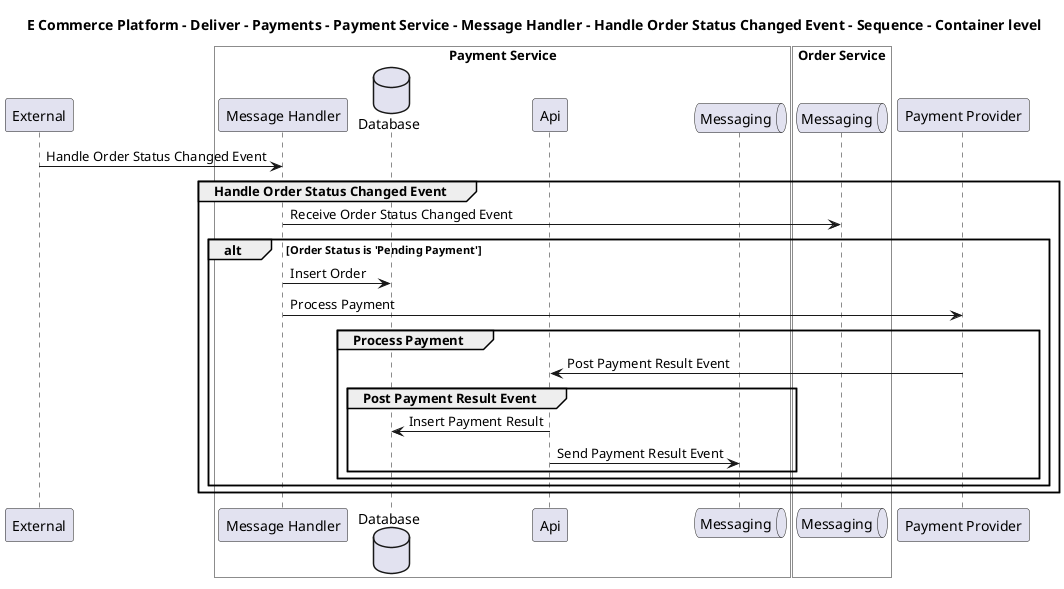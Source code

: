 @startuml

title E Commerce Platform - Deliver - Payments - Payment Service - Message Handler - Handle Order Status Changed Event - Sequence - Container level

participant "External" as C4InterFlow.SoftwareSystems.ExternalSystem

box "Payment Service" #White
    participant "Message Handler" as ECommercePlatform.Deliver.Payments.SoftwareSystems.PaymentService.Containers.MessageHandler
    database "Database" as ECommercePlatform.Deliver.Payments.SoftwareSystems.PaymentService.Containers.Database
    participant "Api" as ECommercePlatform.Deliver.Payments.SoftwareSystems.PaymentService.Containers.Api
    queue "Messaging" as ECommercePlatform.Deliver.Payments.SoftwareSystems.PaymentService.Containers.Messaging
end box


box "Order Service" #White
    queue "Messaging" as ECommercePlatform.GenerateDemand.OrderManagement.SoftwareSystems.OrderService.Containers.Messaging
end box

participant "Payment Provider" as ECommercePlatform.Deliver.Payments.SoftwareSystems.PaymentProvider

C4InterFlow.SoftwareSystems.ExternalSystem -> ECommercePlatform.Deliver.Payments.SoftwareSystems.PaymentService.Containers.MessageHandler : Handle Order Status Changed Event
group Handle Order Status Changed Event
ECommercePlatform.Deliver.Payments.SoftwareSystems.PaymentService.Containers.MessageHandler -> ECommercePlatform.GenerateDemand.OrderManagement.SoftwareSystems.OrderService.Containers.Messaging : Receive Order Status Changed Event
alt Order Status is 'Pending Payment'
ECommercePlatform.Deliver.Payments.SoftwareSystems.PaymentService.Containers.MessageHandler -> ECommercePlatform.Deliver.Payments.SoftwareSystems.PaymentService.Containers.Database : Insert Order
ECommercePlatform.Deliver.Payments.SoftwareSystems.PaymentService.Containers.MessageHandler -> ECommercePlatform.Deliver.Payments.SoftwareSystems.PaymentProvider : Process Payment
group Process Payment
ECommercePlatform.Deliver.Payments.SoftwareSystems.PaymentProvider -> ECommercePlatform.Deliver.Payments.SoftwareSystems.PaymentService.Containers.Api : Post Payment Result Event
group Post Payment Result Event
ECommercePlatform.Deliver.Payments.SoftwareSystems.PaymentService.Containers.Api -> ECommercePlatform.Deliver.Payments.SoftwareSystems.PaymentService.Containers.Database : Insert Payment Result
ECommercePlatform.Deliver.Payments.SoftwareSystems.PaymentService.Containers.Api -> ECommercePlatform.Deliver.Payments.SoftwareSystems.PaymentService.Containers.Messaging : Send Payment Result Event
end
end
end
end


@enduml
